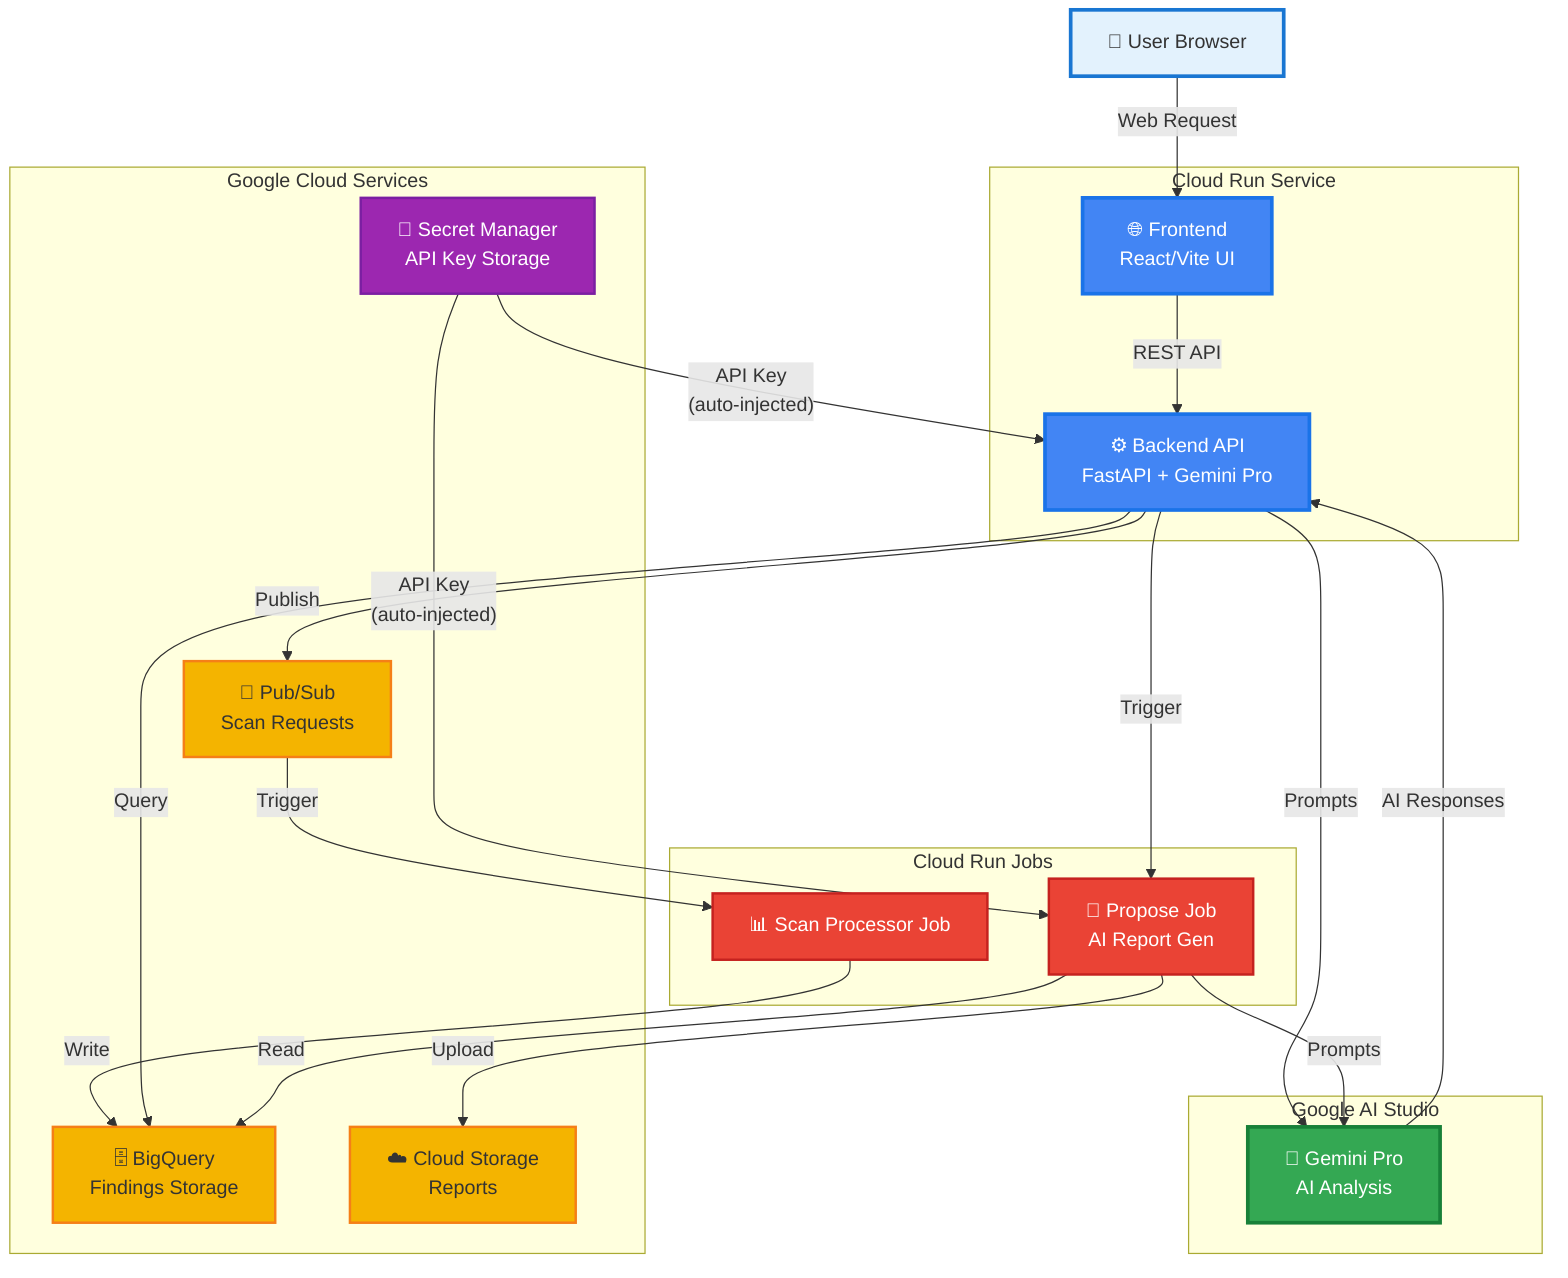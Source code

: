 graph TB
    User[👤 User Browser]

    subgraph "Cloud Run Service"
        Frontend[🌐 Frontend<br/>React/Vite UI]
        Backend[⚙️ Backend API<br/>FastAPI + Gemini Pro]
    end

    subgraph "Google AI Studio"
        Gemini[🤖 Gemini Pro<br/>AI Analysis]
    end

    subgraph "Google Cloud Services"
        PubSub[💬 Pub/Sub<br/>Scan Requests]
        BigQuery[🗄️ BigQuery<br/>Findings Storage]
        GCS[☁️ Cloud Storage<br/>Reports]
        Secrets[🔐 Secret Manager<br/>API Key Storage]
    end

    subgraph "Cloud Run Jobs"
        ScanJob[📊 Scan Processor Job]
        ProposeJob[📝 Propose Job<br/>AI Report Gen]
    end

    %% Main flow
    User -->|"Web Request"| Frontend
    Frontend -->|REST API| Backend
    Backend -->|"Prompts"| Gemini
    Gemini -->|AI Responses| Backend
    
    %% Data flows
    Secrets -->|"API Key<br/>(auto-injected)"| Backend
    Secrets -->|"API Key<br/>(auto-injected)"| ProposeJob
    Backend -->|Publish| PubSub
    PubSub -->|Trigger| ScanJob
    ScanJob -->|Write| BigQuery
    Backend -->|Query| BigQuery
    Backend -->|Trigger| ProposeJob
    ProposeJob -->|Read| BigQuery
    ProposeJob -->|Prompts| Gemini
    ProposeJob -->|Upload| GCS
    
    %% Styling - Google Cloud colors
    classDef userStyle fill:#E3F2FD,stroke:#1976D2,stroke-width:3px
    classDef cloudRunStyle fill:#4285F4,stroke:#1A73E8,stroke-width:3px,color:#fff
    classDef aiStyle fill:#34A853,stroke:#188038,stroke-width:3px,color:#fff
    classDef secretStyle fill:#9C27B0,stroke:#7B1FA2,stroke-width:2px,color:#fff
    classDef dataStyle fill:#F4B400,stroke:#F57F17,stroke-width:2px
    classDef jobStyle fill:#EA4335,stroke:#C5221F,stroke-width:2px,color:#fff
    
    class User userStyle
    class Frontend,Backend cloudRunStyle
    class Gemini aiStyle
    class Secrets secretStyle
    class PubSub,BigQuery,GCS dataStyle
    class ScanJob,ProposeJob jobStyle